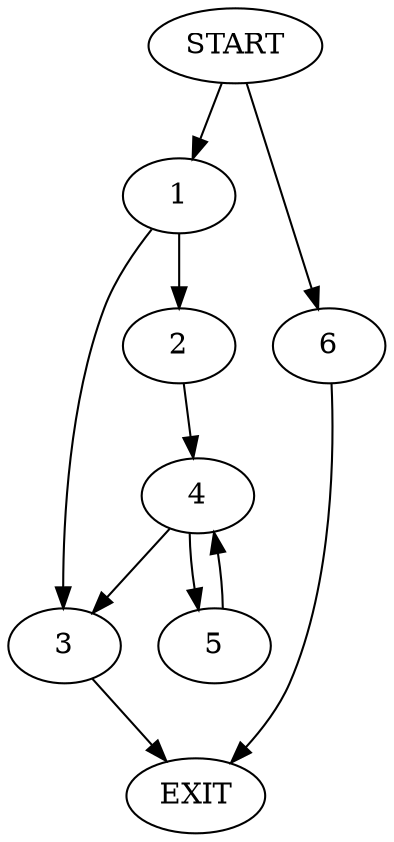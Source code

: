 digraph {
0 [label="START"]
7 [label="EXIT"]
0 -> 1
1 -> 2
1 -> 3
3 -> 7
2 -> 4
4 -> 3
4 -> 5
5 -> 4
0 -> 6
6 -> 7
}

